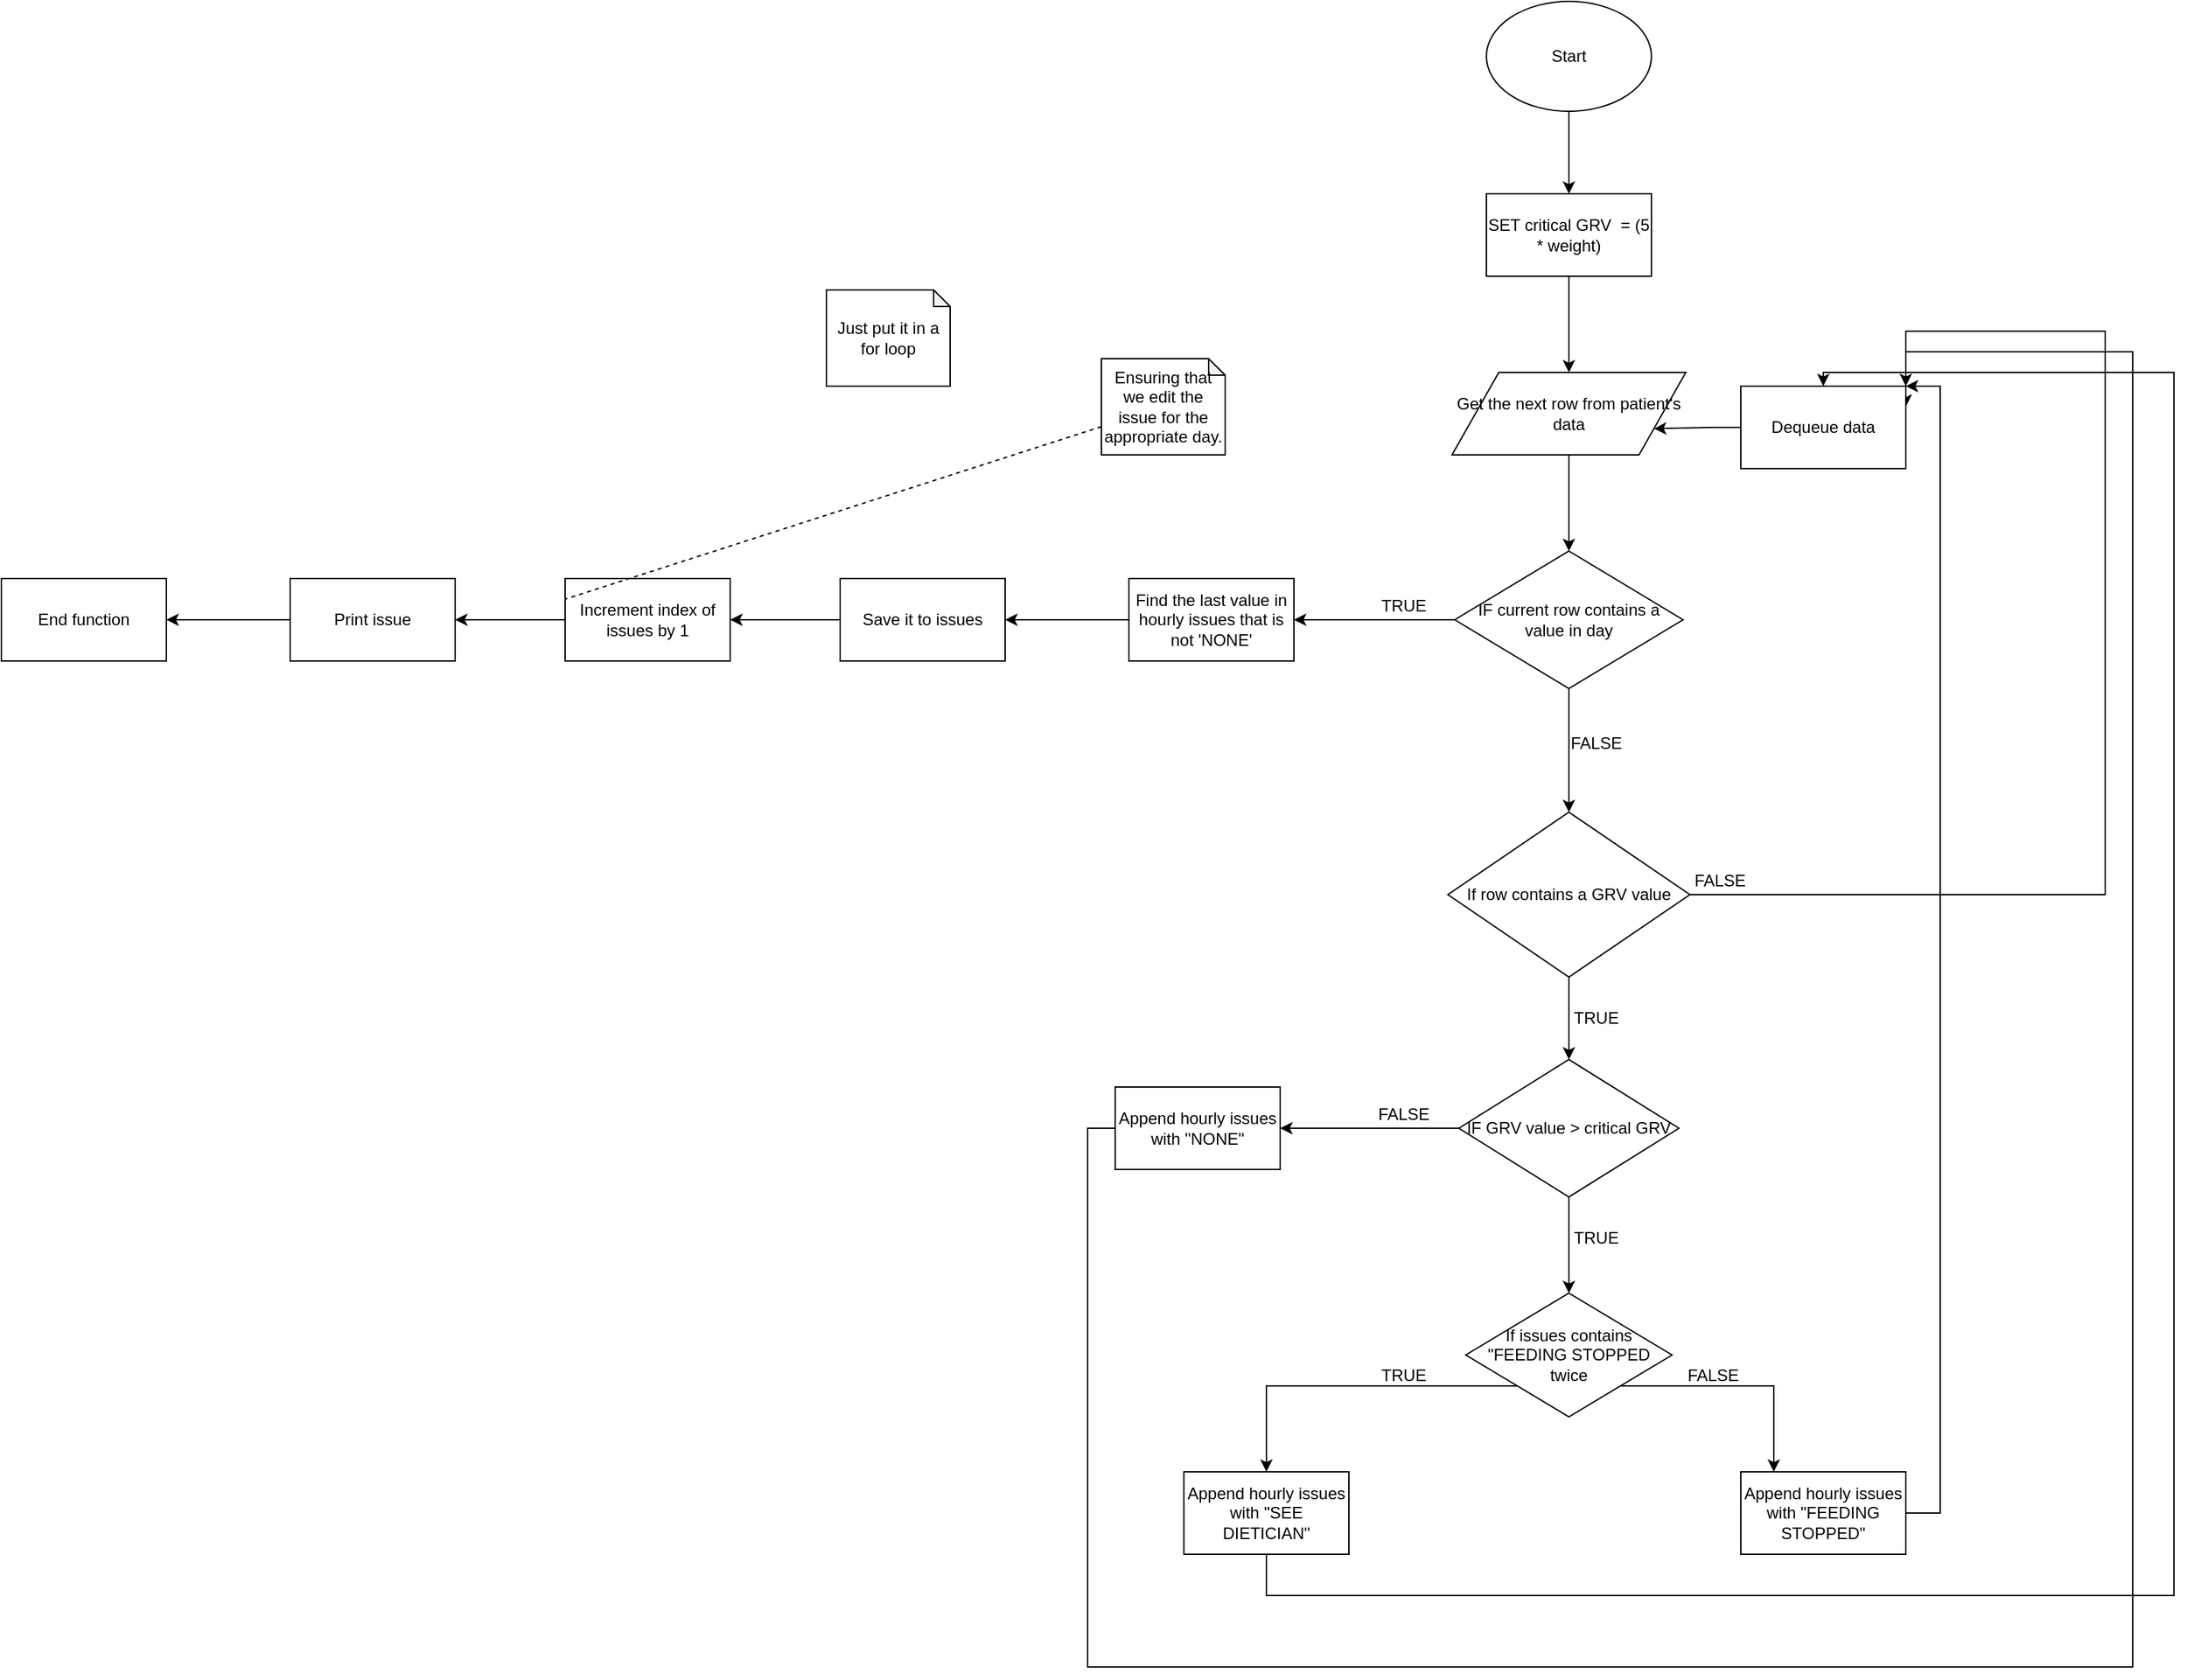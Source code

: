 <mxfile version="12.8.1" type="device"><diagram id="X90FVkL4zyE6pV9obhqt" name="Page-1"><mxGraphModel dx="2249" dy="772" grid="1" gridSize="10" guides="1" tooltips="1" connect="1" arrows="1" fold="1" page="1" pageScale="1" pageWidth="827" pageHeight="1169" math="0" shadow="0"><root><mxCell id="0"/><mxCell id="1" parent="0"/><mxCell id="HZN3GMnGEe3fLwvbfM-b-3" style="edgeStyle=orthogonalEdgeStyle;rounded=0;orthogonalLoop=1;jettySize=auto;html=1;" parent="1" source="HZN3GMnGEe3fLwvbfM-b-1" target="HZN3GMnGEe3fLwvbfM-b-2" edge="1"><mxGeometry relative="1" as="geometry"/></mxCell><mxCell id="HZN3GMnGEe3fLwvbfM-b-1" value="Start" style="ellipse;whiteSpace=wrap;html=1;" parent="1" vertex="1"><mxGeometry x="360" y="110" width="120" height="80" as="geometry"/></mxCell><mxCell id="HZN3GMnGEe3fLwvbfM-b-5" style="edgeStyle=orthogonalEdgeStyle;rounded=0;orthogonalLoop=1;jettySize=auto;html=1;" parent="1" source="HZN3GMnGEe3fLwvbfM-b-2" edge="1"><mxGeometry relative="1" as="geometry"><mxPoint x="420" y="380" as="targetPoint"/></mxGeometry></mxCell><mxCell id="HZN3GMnGEe3fLwvbfM-b-2" value="SET critical GRV&amp;nbsp; = (5 * weight)" style="rounded=0;whiteSpace=wrap;html=1;" parent="1" vertex="1"><mxGeometry x="360" y="250" width="120" height="60" as="geometry"/></mxCell><mxCell id="HZN3GMnGEe3fLwvbfM-b-9" style="edgeStyle=orthogonalEdgeStyle;rounded=0;orthogonalLoop=1;jettySize=auto;html=1;entryX=0.5;entryY=0;entryDx=0;entryDy=0;" parent="1" source="HZN3GMnGEe3fLwvbfM-b-6" target="HZN3GMnGEe3fLwvbfM-b-34" edge="1"><mxGeometry relative="1" as="geometry"/></mxCell><mxCell id="HZN3GMnGEe3fLwvbfM-b-6" value="&lt;span style=&quot;white-space: normal&quot;&gt;Get the next row from patient's data&lt;/span&gt;" style="shape=parallelogram;perimeter=parallelogramPerimeter;whiteSpace=wrap;html=1;" parent="1" vertex="1"><mxGeometry x="335" y="380" width="170" height="60" as="geometry"/></mxCell><mxCell id="HZN3GMnGEe3fLwvbfM-b-15" style="edgeStyle=orthogonalEdgeStyle;rounded=0;orthogonalLoop=1;jettySize=auto;html=1;" parent="1" source="HZN3GMnGEe3fLwvbfM-b-8" target="HZN3GMnGEe3fLwvbfM-b-14" edge="1"><mxGeometry relative="1" as="geometry"/></mxCell><mxCell id="HZN3GMnGEe3fLwvbfM-b-24" style="edgeStyle=orthogonalEdgeStyle;rounded=0;orthogonalLoop=1;jettySize=auto;html=1;exitX=0;exitY=0.5;exitDx=0;exitDy=0;" parent="1" source="HZN3GMnGEe3fLwvbfM-b-8" target="HZN3GMnGEe3fLwvbfM-b-23" edge="1"><mxGeometry relative="1" as="geometry"/></mxCell><mxCell id="HZN3GMnGEe3fLwvbfM-b-8" value="IF GRV value &amp;gt; critical GRV" style="rhombus;whiteSpace=wrap;html=1;" parent="1" vertex="1"><mxGeometry x="340" y="880" width="160" height="100" as="geometry"/></mxCell><mxCell id="HZN3GMnGEe3fLwvbfM-b-51" style="edgeStyle=orthogonalEdgeStyle;rounded=0;orthogonalLoop=1;jettySize=auto;html=1;" parent="1" source="HZN3GMnGEe3fLwvbfM-b-10" target="qiMxV5-gpXBucoVS0LQA-1" edge="1"><mxGeometry relative="1" as="geometry"><mxPoint x="665" y="390" as="targetPoint"/><Array as="points"><mxPoint x="690" y="1210"/><mxPoint x="690" y="390"/></Array></mxGeometry></mxCell><mxCell id="HZN3GMnGEe3fLwvbfM-b-10" value="Append hourly issues with &quot;FEEDING STOPPED&quot;" style="rounded=0;whiteSpace=wrap;html=1;" parent="1" vertex="1"><mxGeometry x="545" y="1180" width="120" height="60" as="geometry"/></mxCell><mxCell id="HZN3GMnGEe3fLwvbfM-b-17" style="edgeStyle=orthogonalEdgeStyle;rounded=0;orthogonalLoop=1;jettySize=auto;html=1;exitX=1;exitY=1;exitDx=0;exitDy=0;entryX=0.2;entryY=0;entryDx=0;entryDy=0;entryPerimeter=0;" parent="1" source="HZN3GMnGEe3fLwvbfM-b-14" target="HZN3GMnGEe3fLwvbfM-b-10" edge="1"><mxGeometry relative="1" as="geometry"/></mxCell><mxCell id="HZN3GMnGEe3fLwvbfM-b-20" style="edgeStyle=orthogonalEdgeStyle;rounded=0;orthogonalLoop=1;jettySize=auto;html=1;exitX=0;exitY=1;exitDx=0;exitDy=0;" parent="1" source="HZN3GMnGEe3fLwvbfM-b-14" target="HZN3GMnGEe3fLwvbfM-b-18" edge="1"><mxGeometry relative="1" as="geometry"><Array as="points"><mxPoint x="200" y="1118"/></Array></mxGeometry></mxCell><mxCell id="HZN3GMnGEe3fLwvbfM-b-14" value="If issues contains &quot;FEEDING STOPPED twice" style="rhombus;whiteSpace=wrap;html=1;" parent="1" vertex="1"><mxGeometry x="345" y="1050" width="150" height="90" as="geometry"/></mxCell><mxCell id="HZN3GMnGEe3fLwvbfM-b-52" style="edgeStyle=orthogonalEdgeStyle;rounded=0;orthogonalLoop=1;jettySize=auto;html=1;" parent="1" source="HZN3GMnGEe3fLwvbfM-b-18" target="qiMxV5-gpXBucoVS0LQA-1" edge="1"><mxGeometry relative="1" as="geometry"><mxPoint x="660" y="375" as="targetPoint"/><Array as="points"><mxPoint x="200" y="1270"/><mxPoint x="860" y="1270"/><mxPoint x="860" y="380"/></Array></mxGeometry></mxCell><mxCell id="HZN3GMnGEe3fLwvbfM-b-18" value="Append hourly issues with &quot;SEE DIETICIAN&quot;" style="rounded=0;whiteSpace=wrap;html=1;" parent="1" vertex="1"><mxGeometry x="140" y="1180" width="120" height="60" as="geometry"/></mxCell><mxCell id="HZN3GMnGEe3fLwvbfM-b-21" value="TRUE" style="text;html=1;strokeColor=none;fillColor=none;align=center;verticalAlign=middle;whiteSpace=wrap;rounded=0;" parent="1" vertex="1"><mxGeometry x="280" y="1100" width="40" height="20" as="geometry"/></mxCell><mxCell id="HZN3GMnGEe3fLwvbfM-b-22" value="FALSE" style="text;html=1;strokeColor=none;fillColor=none;align=center;verticalAlign=middle;whiteSpace=wrap;rounded=0;" parent="1" vertex="1"><mxGeometry x="505" y="1100" width="40" height="20" as="geometry"/></mxCell><mxCell id="HZN3GMnGEe3fLwvbfM-b-50" style="edgeStyle=orthogonalEdgeStyle;rounded=0;orthogonalLoop=1;jettySize=auto;html=1;entryX=1;entryY=0.25;entryDx=0;entryDy=0;" parent="1" source="HZN3GMnGEe3fLwvbfM-b-23" target="qiMxV5-gpXBucoVS0LQA-1" edge="1"><mxGeometry relative="1" as="geometry"><mxPoint x="660" y="360" as="targetPoint"/><Array as="points"><mxPoint x="70" y="930"/><mxPoint x="70" y="1322"/><mxPoint x="830" y="1322"/><mxPoint x="830" y="365"/></Array></mxGeometry></mxCell><mxCell id="HZN3GMnGEe3fLwvbfM-b-23" value="Append hourly issues with &quot;NONE&quot;" style="rounded=0;whiteSpace=wrap;html=1;" parent="1" vertex="1"><mxGeometry x="90" y="900" width="120" height="60" as="geometry"/></mxCell><mxCell id="HZN3GMnGEe3fLwvbfM-b-27" value="FALSE" style="text;html=1;strokeColor=none;fillColor=none;align=center;verticalAlign=middle;whiteSpace=wrap;rounded=0;" parent="1" vertex="1"><mxGeometry x="280" y="910" width="40" height="20" as="geometry"/></mxCell><mxCell id="HZN3GMnGEe3fLwvbfM-b-28" value="TRUE" style="text;html=1;strokeColor=none;fillColor=none;align=center;verticalAlign=middle;whiteSpace=wrap;rounded=0;" parent="1" vertex="1"><mxGeometry x="420" y="1000" width="40" height="20" as="geometry"/></mxCell><mxCell id="HZN3GMnGEe3fLwvbfM-b-33" style="edgeStyle=orthogonalEdgeStyle;rounded=0;orthogonalLoop=1;jettySize=auto;html=1;entryX=0.5;entryY=0;entryDx=0;entryDy=0;" parent="1" source="HZN3GMnGEe3fLwvbfM-b-32" target="HZN3GMnGEe3fLwvbfM-b-8" edge="1"><mxGeometry relative="1" as="geometry"/></mxCell><mxCell id="HZN3GMnGEe3fLwvbfM-b-47" style="edgeStyle=orthogonalEdgeStyle;rounded=0;orthogonalLoop=1;jettySize=auto;html=1;entryX=1;entryY=0;entryDx=0;entryDy=0;" parent="1" source="HZN3GMnGEe3fLwvbfM-b-32" target="qiMxV5-gpXBucoVS0LQA-1" edge="1"><mxGeometry relative="1" as="geometry"><mxPoint x="540" y="430" as="targetPoint"/><Array as="points"><mxPoint x="810" y="760"/><mxPoint x="810" y="350"/></Array></mxGeometry></mxCell><mxCell id="HZN3GMnGEe3fLwvbfM-b-32" value="If row contains a GRV value" style="rhombus;whiteSpace=wrap;html=1;" parent="1" vertex="1"><mxGeometry x="332" y="700" width="176" height="120" as="geometry"/></mxCell><mxCell id="HZN3GMnGEe3fLwvbfM-b-42" style="edgeStyle=orthogonalEdgeStyle;rounded=0;orthogonalLoop=1;jettySize=auto;html=1;exitX=0.5;exitY=1;exitDx=0;exitDy=0;entryX=0.5;entryY=0;entryDx=0;entryDy=0;" parent="1" source="HZN3GMnGEe3fLwvbfM-b-34" target="HZN3GMnGEe3fLwvbfM-b-32" edge="1"><mxGeometry relative="1" as="geometry"/></mxCell><mxCell id="X3R9ICX76lagr8EsYyE5-2" style="edgeStyle=orthogonalEdgeStyle;rounded=0;orthogonalLoop=1;jettySize=auto;html=1;exitX=0;exitY=0.5;exitDx=0;exitDy=0;" edge="1" parent="1" source="HZN3GMnGEe3fLwvbfM-b-34" target="X3R9ICX76lagr8EsYyE5-1"><mxGeometry relative="1" as="geometry"/></mxCell><mxCell id="HZN3GMnGEe3fLwvbfM-b-34" value="IF current row contains a value in day" style="rhombus;whiteSpace=wrap;html=1;" parent="1" vertex="1"><mxGeometry x="337" y="510" width="166" height="100" as="geometry"/></mxCell><mxCell id="RY8XLoABt6lY41XHJw1Y-2" style="edgeStyle=orthogonalEdgeStyle;rounded=0;orthogonalLoop=1;jettySize=auto;html=1;exitX=0;exitY=0.5;exitDx=0;exitDy=0;" parent="1" source="HZN3GMnGEe3fLwvbfM-b-35" target="RY8XLoABt6lY41XHJw1Y-1" edge="1"><mxGeometry relative="1" as="geometry"/></mxCell><mxCell id="HZN3GMnGEe3fLwvbfM-b-35" value="Increment index of issues by 1" style="rounded=0;whiteSpace=wrap;html=1;" parent="1" vertex="1"><mxGeometry x="-310" y="530" width="120" height="60" as="geometry"/></mxCell><mxCell id="HZN3GMnGEe3fLwvbfM-b-38" value="Ensuring that we edit the issue for the appropriate day." style="shape=note;whiteSpace=wrap;html=1;backgroundOutline=1;darkOpacity=0.05;size=12;" parent="1" vertex="1"><mxGeometry x="80" y="370" width="90" height="70" as="geometry"/></mxCell><mxCell id="HZN3GMnGEe3fLwvbfM-b-40" value="" style="endArrow=none;dashed=1;html=1;entryX=0;entryY=0.25;entryDx=0;entryDy=0;" parent="1" source="HZN3GMnGEe3fLwvbfM-b-38" target="HZN3GMnGEe3fLwvbfM-b-35" edge="1"><mxGeometry width="50" height="50" relative="1" as="geometry"><mxPoint x="280" y="690" as="sourcePoint"/><mxPoint x="330" y="640" as="targetPoint"/></mxGeometry></mxCell><mxCell id="HZN3GMnGEe3fLwvbfM-b-44" value="TRUE" style="text;html=1;strokeColor=none;fillColor=none;align=center;verticalAlign=middle;whiteSpace=wrap;rounded=0;" parent="1" vertex="1"><mxGeometry x="280" y="540" width="40" height="20" as="geometry"/></mxCell><mxCell id="HZN3GMnGEe3fLwvbfM-b-45" value="FALSE" style="text;html=1;strokeColor=none;fillColor=none;align=center;verticalAlign=middle;whiteSpace=wrap;rounded=0;" parent="1" vertex="1"><mxGeometry x="420" y="640" width="40" height="20" as="geometry"/></mxCell><mxCell id="HZN3GMnGEe3fLwvbfM-b-48" value="TRUE" style="text;html=1;strokeColor=none;fillColor=none;align=center;verticalAlign=middle;whiteSpace=wrap;rounded=0;" parent="1" vertex="1"><mxGeometry x="420" y="840" width="40" height="20" as="geometry"/></mxCell><mxCell id="HZN3GMnGEe3fLwvbfM-b-49" value="FALSE" style="text;html=1;strokeColor=none;fillColor=none;align=center;verticalAlign=middle;whiteSpace=wrap;rounded=0;" parent="1" vertex="1"><mxGeometry x="510" y="740" width="40" height="20" as="geometry"/></mxCell><mxCell id="qiMxV5-gpXBucoVS0LQA-3" style="edgeStyle=orthogonalEdgeStyle;rounded=0;orthogonalLoop=1;jettySize=auto;html=1;entryX=1;entryY=0.75;entryDx=0;entryDy=0;" parent="1" source="qiMxV5-gpXBucoVS0LQA-1" target="HZN3GMnGEe3fLwvbfM-b-6" edge="1"><mxGeometry relative="1" as="geometry"/></mxCell><mxCell id="qiMxV5-gpXBucoVS0LQA-1" value="Dequeue data" style="rounded=0;whiteSpace=wrap;html=1;" parent="1" vertex="1"><mxGeometry x="545" y="390" width="120" height="60" as="geometry"/></mxCell><mxCell id="RY8XLoABt6lY41XHJw1Y-4" style="edgeStyle=orthogonalEdgeStyle;rounded=0;orthogonalLoop=1;jettySize=auto;html=1;" parent="1" source="RY8XLoABt6lY41XHJw1Y-1" target="RY8XLoABt6lY41XHJw1Y-3" edge="1"><mxGeometry relative="1" as="geometry"/></mxCell><mxCell id="RY8XLoABt6lY41XHJw1Y-1" value="Print issue" style="rounded=0;whiteSpace=wrap;html=1;" parent="1" vertex="1"><mxGeometry x="-510" y="530" width="120" height="60" as="geometry"/></mxCell><mxCell id="RY8XLoABt6lY41XHJw1Y-3" value="End function" style="rounded=0;whiteSpace=wrap;html=1;" parent="1" vertex="1"><mxGeometry x="-720" y="530" width="120" height="60" as="geometry"/></mxCell><mxCell id="RY8XLoABt6lY41XHJw1Y-5" value="Just put it in a for loop" style="shape=note;whiteSpace=wrap;html=1;backgroundOutline=1;darkOpacity=0.05;size=12;" parent="1" vertex="1"><mxGeometry x="-120" y="320" width="90" height="70" as="geometry"/></mxCell><mxCell id="X3R9ICX76lagr8EsYyE5-5" style="edgeStyle=orthogonalEdgeStyle;rounded=0;orthogonalLoop=1;jettySize=auto;html=1;exitX=0;exitY=0.5;exitDx=0;exitDy=0;" edge="1" parent="1" source="X3R9ICX76lagr8EsYyE5-1" target="X3R9ICX76lagr8EsYyE5-4"><mxGeometry relative="1" as="geometry"/></mxCell><mxCell id="X3R9ICX76lagr8EsYyE5-1" value="Find the last value in hourly issues that is not 'NONE'" style="rounded=0;whiteSpace=wrap;html=1;" vertex="1" parent="1"><mxGeometry x="100" y="530" width="120" height="60" as="geometry"/></mxCell><mxCell id="X3R9ICX76lagr8EsYyE5-6" style="edgeStyle=orthogonalEdgeStyle;rounded=0;orthogonalLoop=1;jettySize=auto;html=1;exitX=0;exitY=0.5;exitDx=0;exitDy=0;" edge="1" parent="1" source="X3R9ICX76lagr8EsYyE5-4" target="HZN3GMnGEe3fLwvbfM-b-35"><mxGeometry relative="1" as="geometry"/></mxCell><mxCell id="X3R9ICX76lagr8EsYyE5-4" value="Save it to issues" style="rounded=0;whiteSpace=wrap;html=1;" vertex="1" parent="1"><mxGeometry x="-110" y="530" width="120" height="60" as="geometry"/></mxCell></root></mxGraphModel></diagram></mxfile>